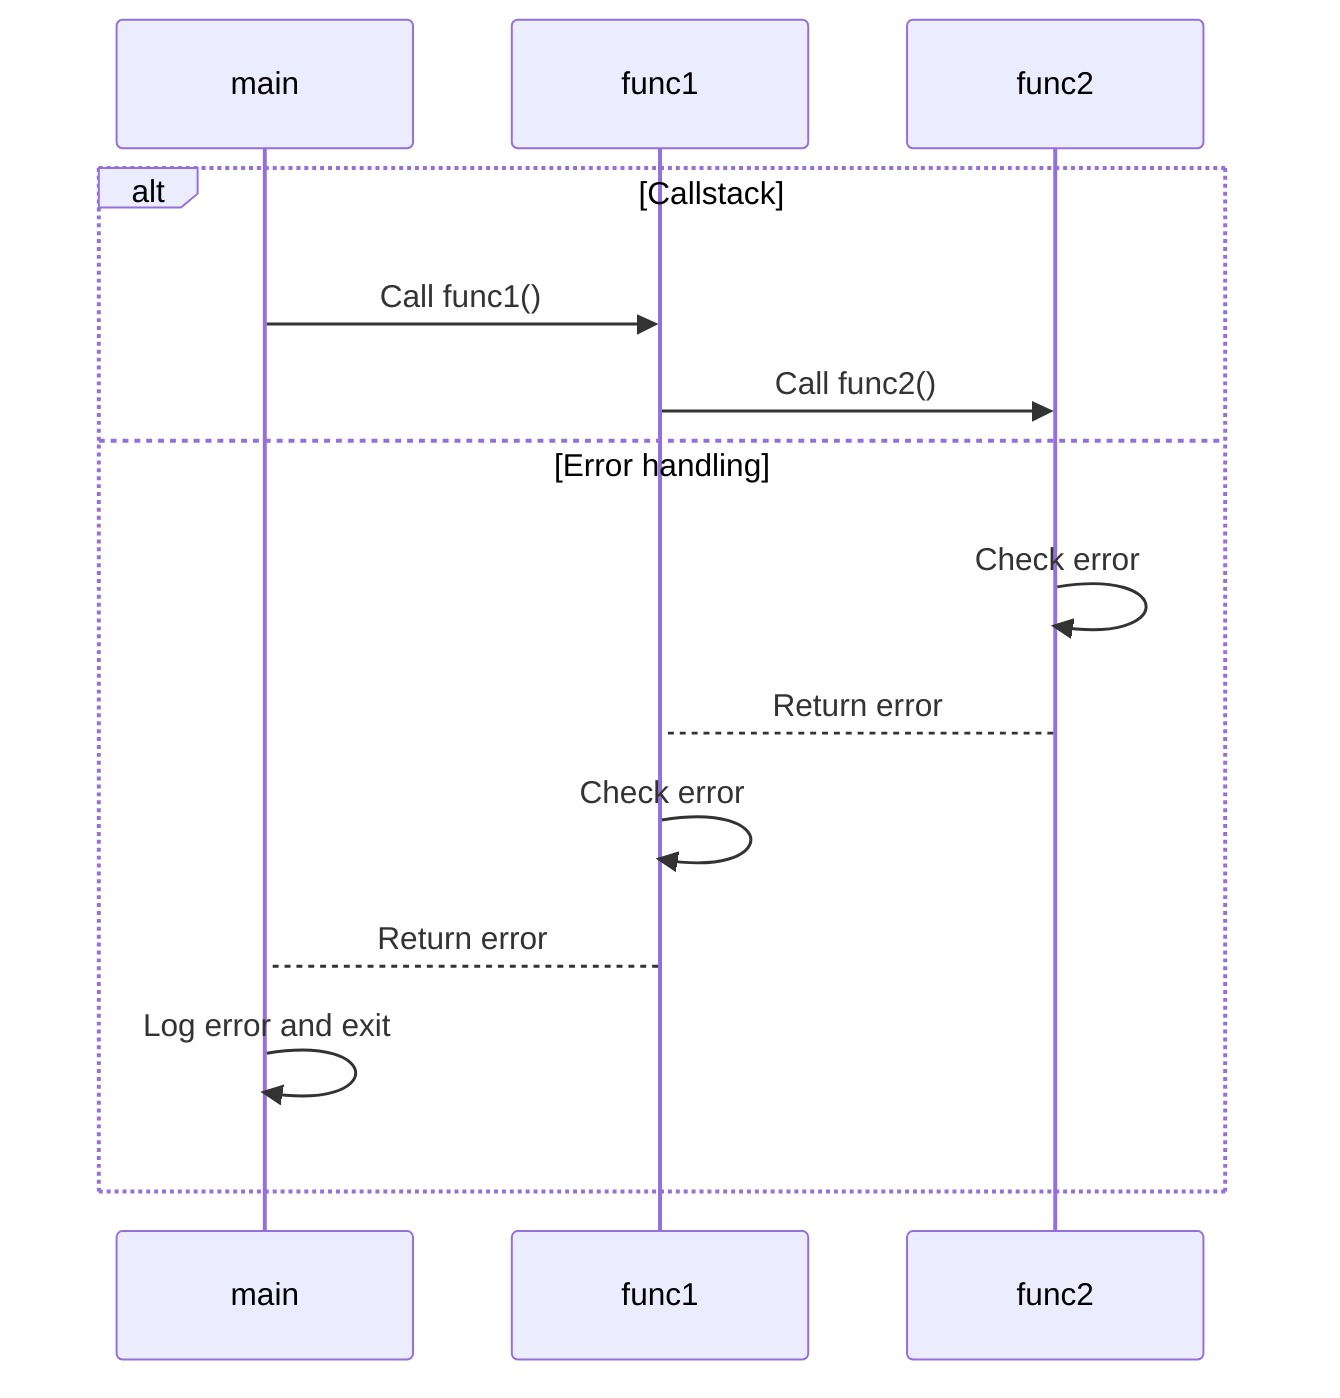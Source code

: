sequenceDiagram
  alt Callstack
    main ->> func1: Call func1()
    func1 ->> func2: Call func2()
  else Error handling
    func2 ->> func2: Check error
    func2 --> func1: Return error
    func1 ->> func1: Check error
    func1 --> main: Return error
    main ->> main: Log error and exit
  end